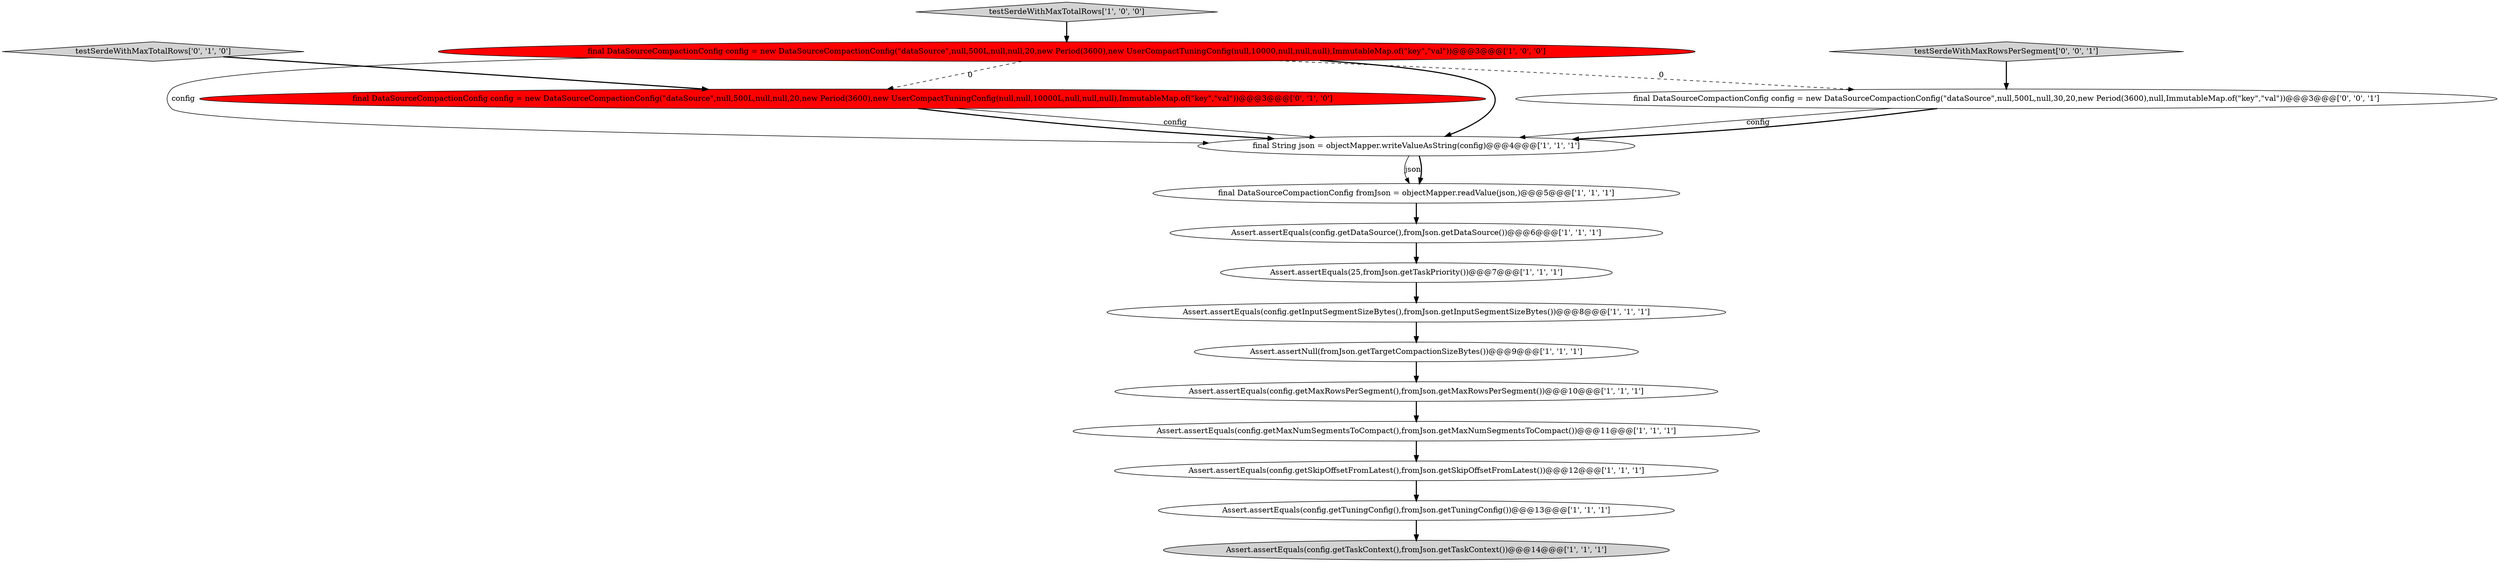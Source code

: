 digraph {
0 [style = filled, label = "Assert.assertEquals(config.getMaxRowsPerSegment(),fromJson.getMaxRowsPerSegment())@@@10@@@['1', '1', '1']", fillcolor = white, shape = ellipse image = "AAA0AAABBB1BBB"];
7 [style = filled, label = "Assert.assertEquals(config.getSkipOffsetFromLatest(),fromJson.getSkipOffsetFromLatest())@@@12@@@['1', '1', '1']", fillcolor = white, shape = ellipse image = "AAA0AAABBB1BBB"];
4 [style = filled, label = "final DataSourceCompactionConfig config = new DataSourceCompactionConfig(\"dataSource\",null,500L,null,null,20,new Period(3600),new UserCompactTuningConfig(null,10000,null,null,null),ImmutableMap.of(\"key\",\"val\"))@@@3@@@['1', '0', '0']", fillcolor = red, shape = ellipse image = "AAA1AAABBB1BBB"];
11 [style = filled, label = "Assert.assertEquals(25,fromJson.getTaskPriority())@@@7@@@['1', '1', '1']", fillcolor = white, shape = ellipse image = "AAA0AAABBB1BBB"];
13 [style = filled, label = "testSerdeWithMaxTotalRows['0', '1', '0']", fillcolor = lightgray, shape = diamond image = "AAA0AAABBB2BBB"];
14 [style = filled, label = "final DataSourceCompactionConfig config = new DataSourceCompactionConfig(\"dataSource\",null,500L,null,null,20,new Period(3600),new UserCompactTuningConfig(null,null,10000L,null,null,null),ImmutableMap.of(\"key\",\"val\"))@@@3@@@['0', '1', '0']", fillcolor = red, shape = ellipse image = "AAA1AAABBB2BBB"];
8 [style = filled, label = "Assert.assertEquals(config.getTuningConfig(),fromJson.getTuningConfig())@@@13@@@['1', '1', '1']", fillcolor = white, shape = ellipse image = "AAA0AAABBB1BBB"];
9 [style = filled, label = "final DataSourceCompactionConfig fromJson = objectMapper.readValue(json,)@@@5@@@['1', '1', '1']", fillcolor = white, shape = ellipse image = "AAA0AAABBB1BBB"];
12 [style = filled, label = "Assert.assertNull(fromJson.getTargetCompactionSizeBytes())@@@9@@@['1', '1', '1']", fillcolor = white, shape = ellipse image = "AAA0AAABBB1BBB"];
3 [style = filled, label = "testSerdeWithMaxTotalRows['1', '0', '0']", fillcolor = lightgray, shape = diamond image = "AAA0AAABBB1BBB"];
16 [style = filled, label = "testSerdeWithMaxRowsPerSegment['0', '0', '1']", fillcolor = lightgray, shape = diamond image = "AAA0AAABBB3BBB"];
1 [style = filled, label = "final String json = objectMapper.writeValueAsString(config)@@@4@@@['1', '1', '1']", fillcolor = white, shape = ellipse image = "AAA0AAABBB1BBB"];
2 [style = filled, label = "Assert.assertEquals(config.getInputSegmentSizeBytes(),fromJson.getInputSegmentSizeBytes())@@@8@@@['1', '1', '1']", fillcolor = white, shape = ellipse image = "AAA0AAABBB1BBB"];
6 [style = filled, label = "Assert.assertEquals(config.getMaxNumSegmentsToCompact(),fromJson.getMaxNumSegmentsToCompact())@@@11@@@['1', '1', '1']", fillcolor = white, shape = ellipse image = "AAA0AAABBB1BBB"];
5 [style = filled, label = "Assert.assertEquals(config.getTaskContext(),fromJson.getTaskContext())@@@14@@@['1', '1', '1']", fillcolor = lightgray, shape = ellipse image = "AAA0AAABBB1BBB"];
10 [style = filled, label = "Assert.assertEquals(config.getDataSource(),fromJson.getDataSource())@@@6@@@['1', '1', '1']", fillcolor = white, shape = ellipse image = "AAA0AAABBB1BBB"];
15 [style = filled, label = "final DataSourceCompactionConfig config = new DataSourceCompactionConfig(\"dataSource\",null,500L,null,30,20,new Period(3600),null,ImmutableMap.of(\"key\",\"val\"))@@@3@@@['0', '0', '1']", fillcolor = white, shape = ellipse image = "AAA0AAABBB3BBB"];
16->15 [style = bold, label=""];
0->6 [style = bold, label=""];
1->9 [style = solid, label="json"];
14->1 [style = solid, label="config"];
9->10 [style = bold, label=""];
7->8 [style = bold, label=""];
12->0 [style = bold, label=""];
3->4 [style = bold, label=""];
11->2 [style = bold, label=""];
14->1 [style = bold, label=""];
2->12 [style = bold, label=""];
1->9 [style = bold, label=""];
15->1 [style = solid, label="config"];
4->1 [style = solid, label="config"];
10->11 [style = bold, label=""];
8->5 [style = bold, label=""];
4->15 [style = dashed, label="0"];
4->14 [style = dashed, label="0"];
4->1 [style = bold, label=""];
6->7 [style = bold, label=""];
13->14 [style = bold, label=""];
15->1 [style = bold, label=""];
}
